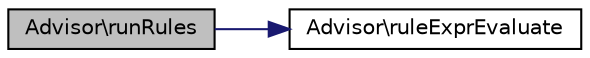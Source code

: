 digraph G
{
  edge [fontname="Helvetica",fontsize="10",labelfontname="Helvetica",labelfontsize="10"];
  node [fontname="Helvetica",fontsize="10",shape=record];
  rankdir="LR";
  Node1 [label="Advisor\\runRules",height=0.2,width=0.4,color="black", fillcolor="grey75", style="filled" fontcolor="black"];
  Node1 -> Node2 [color="midnightblue",fontsize="10",style="solid",fontname="Helvetica"];
  Node2 [label="Advisor\\ruleExprEvaluate",height=0.2,width=0.4,color="black", fillcolor="white", style="filled",URL="$classAdvisor.html#a7f962c20c2890c7c08019c45e8f09273"];
}
